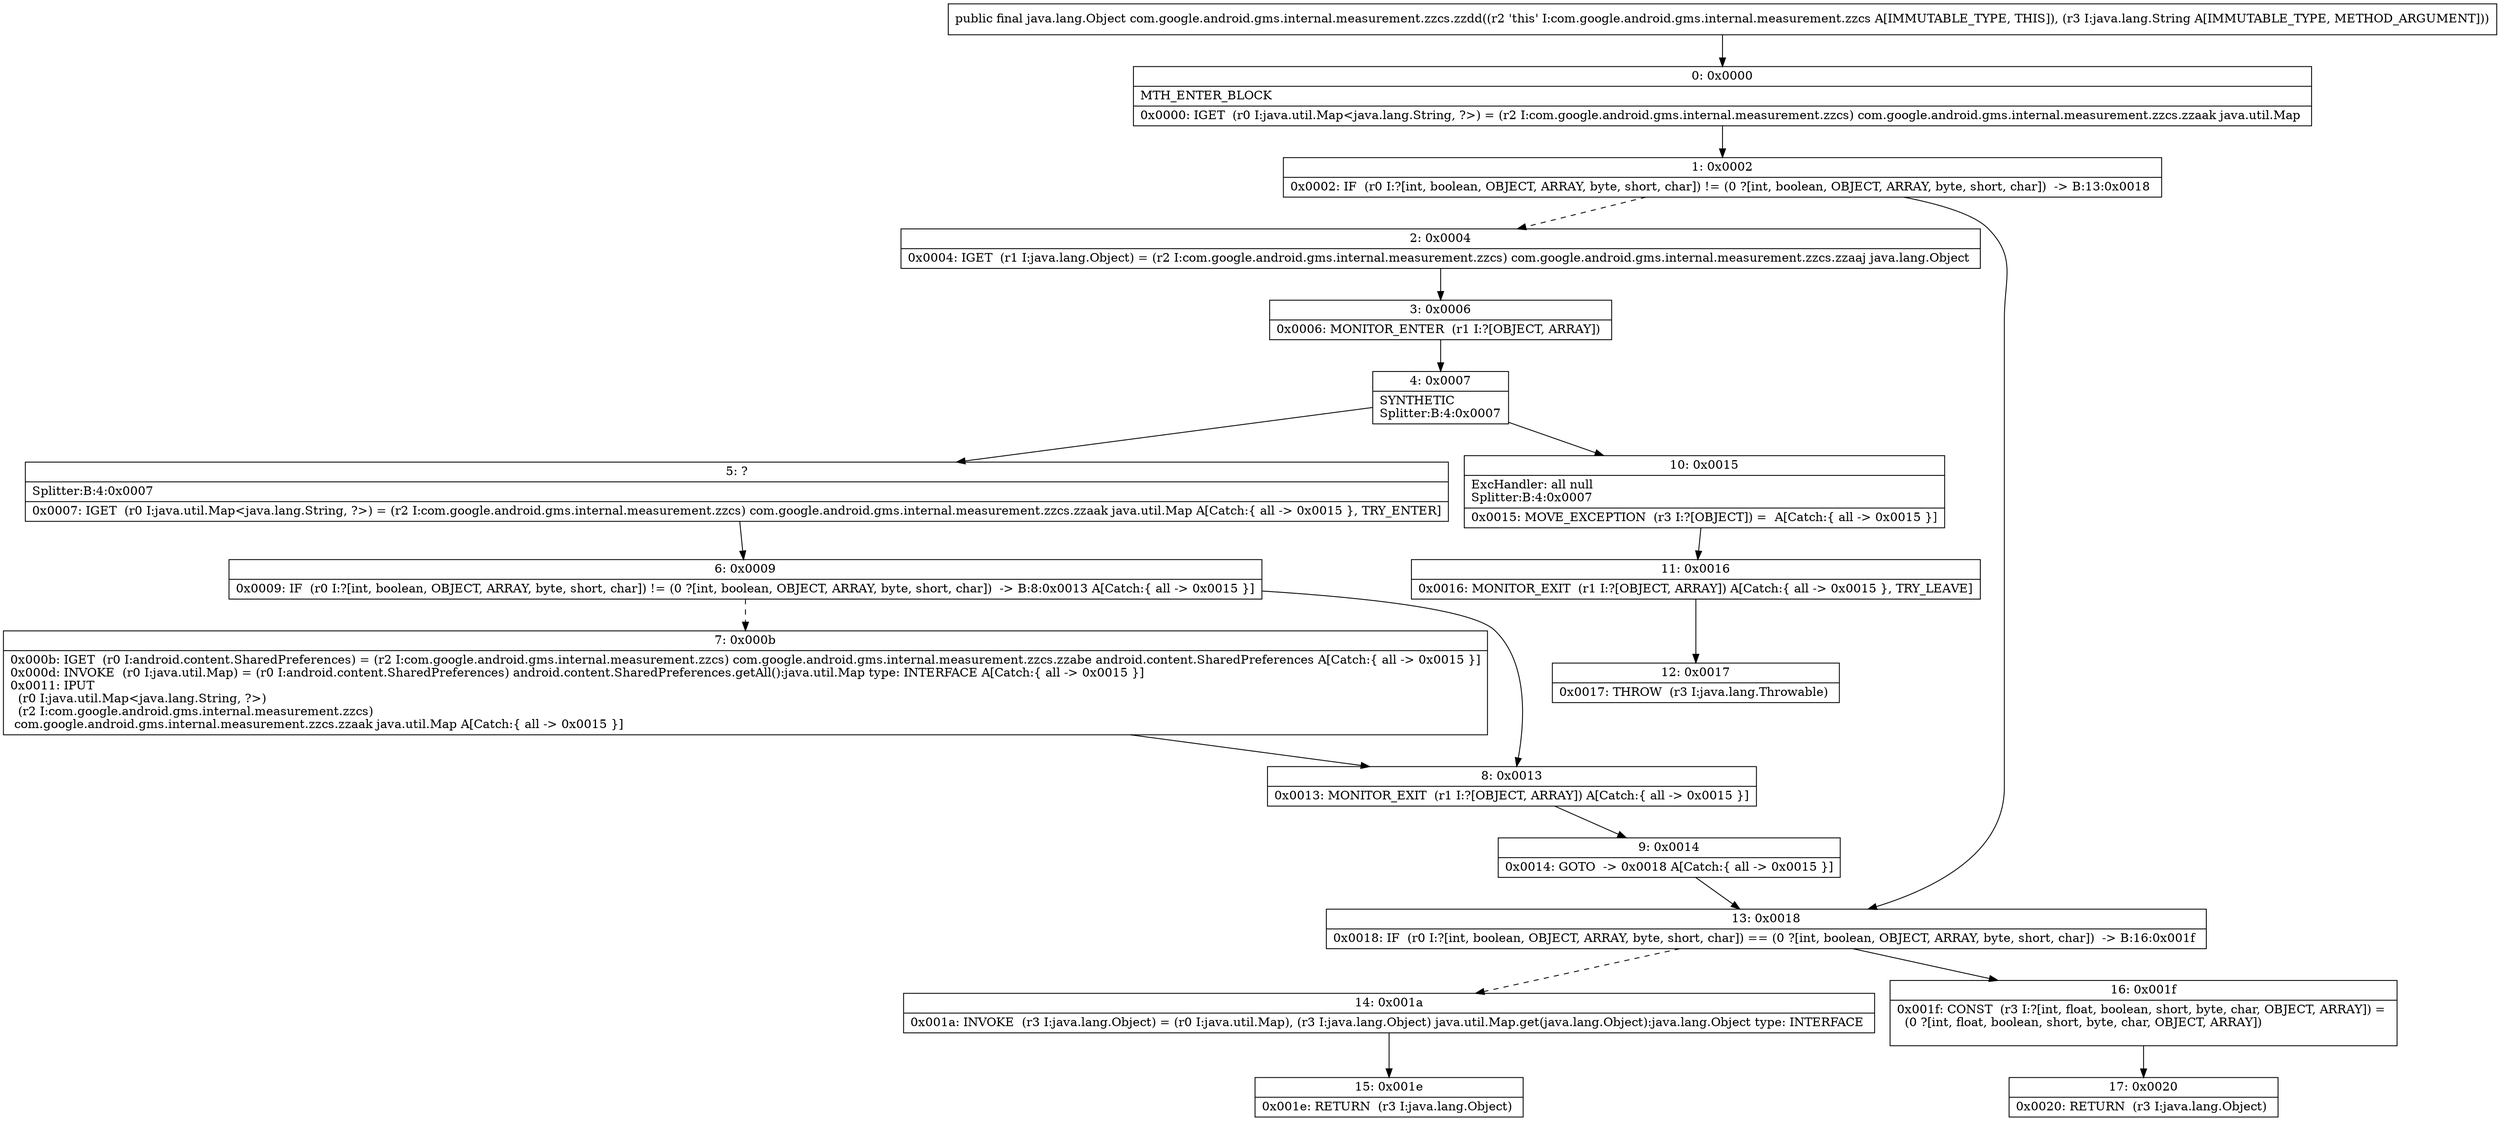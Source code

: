 digraph "CFG forcom.google.android.gms.internal.measurement.zzcs.zzdd(Ljava\/lang\/String;)Ljava\/lang\/Object;" {
Node_0 [shape=record,label="{0\:\ 0x0000|MTH_ENTER_BLOCK\l|0x0000: IGET  (r0 I:java.util.Map\<java.lang.String, ?\>) = (r2 I:com.google.android.gms.internal.measurement.zzcs) com.google.android.gms.internal.measurement.zzcs.zzaak java.util.Map \l}"];
Node_1 [shape=record,label="{1\:\ 0x0002|0x0002: IF  (r0 I:?[int, boolean, OBJECT, ARRAY, byte, short, char]) != (0 ?[int, boolean, OBJECT, ARRAY, byte, short, char])  \-\> B:13:0x0018 \l}"];
Node_2 [shape=record,label="{2\:\ 0x0004|0x0004: IGET  (r1 I:java.lang.Object) = (r2 I:com.google.android.gms.internal.measurement.zzcs) com.google.android.gms.internal.measurement.zzcs.zzaaj java.lang.Object \l}"];
Node_3 [shape=record,label="{3\:\ 0x0006|0x0006: MONITOR_ENTER  (r1 I:?[OBJECT, ARRAY]) \l}"];
Node_4 [shape=record,label="{4\:\ 0x0007|SYNTHETIC\lSplitter:B:4:0x0007\l}"];
Node_5 [shape=record,label="{5\:\ ?|Splitter:B:4:0x0007\l|0x0007: IGET  (r0 I:java.util.Map\<java.lang.String, ?\>) = (r2 I:com.google.android.gms.internal.measurement.zzcs) com.google.android.gms.internal.measurement.zzcs.zzaak java.util.Map A[Catch:\{ all \-\> 0x0015 \}, TRY_ENTER]\l}"];
Node_6 [shape=record,label="{6\:\ 0x0009|0x0009: IF  (r0 I:?[int, boolean, OBJECT, ARRAY, byte, short, char]) != (0 ?[int, boolean, OBJECT, ARRAY, byte, short, char])  \-\> B:8:0x0013 A[Catch:\{ all \-\> 0x0015 \}]\l}"];
Node_7 [shape=record,label="{7\:\ 0x000b|0x000b: IGET  (r0 I:android.content.SharedPreferences) = (r2 I:com.google.android.gms.internal.measurement.zzcs) com.google.android.gms.internal.measurement.zzcs.zzabe android.content.SharedPreferences A[Catch:\{ all \-\> 0x0015 \}]\l0x000d: INVOKE  (r0 I:java.util.Map) = (r0 I:android.content.SharedPreferences) android.content.SharedPreferences.getAll():java.util.Map type: INTERFACE A[Catch:\{ all \-\> 0x0015 \}]\l0x0011: IPUT  \l  (r0 I:java.util.Map\<java.lang.String, ?\>)\l  (r2 I:com.google.android.gms.internal.measurement.zzcs)\l com.google.android.gms.internal.measurement.zzcs.zzaak java.util.Map A[Catch:\{ all \-\> 0x0015 \}]\l}"];
Node_8 [shape=record,label="{8\:\ 0x0013|0x0013: MONITOR_EXIT  (r1 I:?[OBJECT, ARRAY]) A[Catch:\{ all \-\> 0x0015 \}]\l}"];
Node_9 [shape=record,label="{9\:\ 0x0014|0x0014: GOTO  \-\> 0x0018 A[Catch:\{ all \-\> 0x0015 \}]\l}"];
Node_10 [shape=record,label="{10\:\ 0x0015|ExcHandler: all null\lSplitter:B:4:0x0007\l|0x0015: MOVE_EXCEPTION  (r3 I:?[OBJECT]) =  A[Catch:\{ all \-\> 0x0015 \}]\l}"];
Node_11 [shape=record,label="{11\:\ 0x0016|0x0016: MONITOR_EXIT  (r1 I:?[OBJECT, ARRAY]) A[Catch:\{ all \-\> 0x0015 \}, TRY_LEAVE]\l}"];
Node_12 [shape=record,label="{12\:\ 0x0017|0x0017: THROW  (r3 I:java.lang.Throwable) \l}"];
Node_13 [shape=record,label="{13\:\ 0x0018|0x0018: IF  (r0 I:?[int, boolean, OBJECT, ARRAY, byte, short, char]) == (0 ?[int, boolean, OBJECT, ARRAY, byte, short, char])  \-\> B:16:0x001f \l}"];
Node_14 [shape=record,label="{14\:\ 0x001a|0x001a: INVOKE  (r3 I:java.lang.Object) = (r0 I:java.util.Map), (r3 I:java.lang.Object) java.util.Map.get(java.lang.Object):java.lang.Object type: INTERFACE \l}"];
Node_15 [shape=record,label="{15\:\ 0x001e|0x001e: RETURN  (r3 I:java.lang.Object) \l}"];
Node_16 [shape=record,label="{16\:\ 0x001f|0x001f: CONST  (r3 I:?[int, float, boolean, short, byte, char, OBJECT, ARRAY]) = \l  (0 ?[int, float, boolean, short, byte, char, OBJECT, ARRAY])\l \l}"];
Node_17 [shape=record,label="{17\:\ 0x0020|0x0020: RETURN  (r3 I:java.lang.Object) \l}"];
MethodNode[shape=record,label="{public final java.lang.Object com.google.android.gms.internal.measurement.zzcs.zzdd((r2 'this' I:com.google.android.gms.internal.measurement.zzcs A[IMMUTABLE_TYPE, THIS]), (r3 I:java.lang.String A[IMMUTABLE_TYPE, METHOD_ARGUMENT])) }"];
MethodNode -> Node_0;
Node_0 -> Node_1;
Node_1 -> Node_2[style=dashed];
Node_1 -> Node_13;
Node_2 -> Node_3;
Node_3 -> Node_4;
Node_4 -> Node_5;
Node_4 -> Node_10;
Node_5 -> Node_6;
Node_6 -> Node_7[style=dashed];
Node_6 -> Node_8;
Node_7 -> Node_8;
Node_8 -> Node_9;
Node_9 -> Node_13;
Node_10 -> Node_11;
Node_11 -> Node_12;
Node_13 -> Node_14[style=dashed];
Node_13 -> Node_16;
Node_14 -> Node_15;
Node_16 -> Node_17;
}

